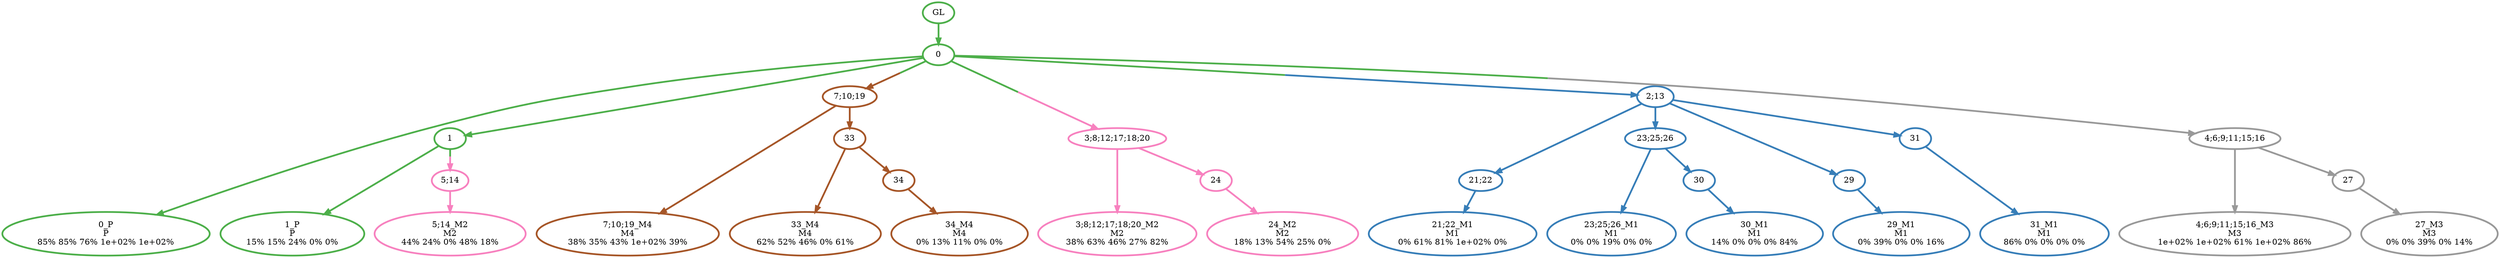 digraph T {
	{
		rank=same
		29 [penwidth=3,colorscheme=set19,color=3,label="0_P\nP\n85% 85% 76% 1e+02% 1e+02%"]
		27 [penwidth=3,colorscheme=set19,color=3,label="1_P\nP\n15% 15% 24% 0% 0%"]
		25 [penwidth=3,colorscheme=set19,color=2,label="21;22_M1\nM1\n0% 61% 81% 1e+02% 0%"]
		23 [penwidth=3,colorscheme=set19,color=2,label="23;25;26_M1\nM1\n0% 0% 19% 0% 0%"]
		21 [penwidth=3,colorscheme=set19,color=2,label="30_M1\nM1\n14% 0% 0% 0% 84%"]
		19 [penwidth=3,colorscheme=set19,color=2,label="29_M1\nM1\n0% 39% 0% 0% 16%"]
		17 [penwidth=3,colorscheme=set19,color=2,label="31_M1\nM1\n86% 0% 0% 0% 0%"]
		16 [penwidth=3,colorscheme=set19,color=8,label="5;14_M2\nM2\n44% 24% 0% 48% 18%"]
		15 [penwidth=3,colorscheme=set19,color=8,label="3;8;12;17;18;20_M2\nM2\n38% 63% 46% 27% 82%"]
		13 [penwidth=3,colorscheme=set19,color=8,label="24_M2\nM2\n18% 13% 54% 25% 0%"]
		12 [penwidth=3,colorscheme=set19,color=9,label="4;6;9;11;15;16_M3\nM3\n1e+02% 1e+02% 61% 1e+02% 86%"]
		10 [penwidth=3,colorscheme=set19,color=9,label="27_M3\nM3\n0% 0% 39% 0% 14%"]
		9 [penwidth=3,colorscheme=set19,color=7,label="7;10;19_M4\nM4\n38% 35% 43% 1e+02% 39%"]
		7 [penwidth=3,colorscheme=set19,color=7,label="33_M4\nM4\n62% 52% 46% 0% 61%"]
		5 [penwidth=3,colorscheme=set19,color=7,label="34_M4\nM4\n0% 13% 11% 0% 0%"]
	}
	31 [penwidth=3,colorscheme=set19,color=3,label="GL"]
	30 [penwidth=3,colorscheme=set19,color=3,label="0"]
	28 [penwidth=3,colorscheme=set19,color=3,label="1"]
	26 [penwidth=3,colorscheme=set19,color=2,label="21;22"]
	24 [penwidth=3,colorscheme=set19,color=2,label="23;25;26"]
	22 [penwidth=3,colorscheme=set19,color=2,label="30"]
	20 [penwidth=3,colorscheme=set19,color=2,label="29"]
	18 [penwidth=3,colorscheme=set19,color=2,label="31"]
	14 [penwidth=3,colorscheme=set19,color=8,label="24"]
	11 [penwidth=3,colorscheme=set19,color=9,label="27"]
	8 [penwidth=3,colorscheme=set19,color=7,label="33"]
	6 [penwidth=3,colorscheme=set19,color=7,label="34"]
	4 [penwidth=3,colorscheme=set19,color=7,label="7;10;19"]
	3 [penwidth=3,colorscheme=set19,color=8,label="5;14"]
	2 [penwidth=3,colorscheme=set19,color=8,label="3;8;12;17;18;20"]
	1 [penwidth=3,colorscheme=set19,color=2,label="2;13"]
	0 [penwidth=3,colorscheme=set19,color=9,label="4;6;9;11;15;16"]
	31 -> 30 [penwidth=3,colorscheme=set19,color=3]
	30 -> 29 [penwidth=3,colorscheme=set19,color=3]
	30 -> 28 [penwidth=3,colorscheme=set19,color=3]
	30 -> 4 [penwidth=3,colorscheme=set19,color="3;0.5:7"]
	30 -> 0 [penwidth=3,colorscheme=set19,color="3;0.5:9"]
	30 -> 2 [penwidth=3,colorscheme=set19,color="3;0.5:8"]
	30 -> 1 [penwidth=3,colorscheme=set19,color="3;0.5:2"]
	28 -> 27 [penwidth=3,colorscheme=set19,color=3]
	28 -> 3 [penwidth=3,colorscheme=set19,color="3;0.5:8"]
	26 -> 25 [penwidth=3,colorscheme=set19,color=2]
	24 -> 23 [penwidth=3,colorscheme=set19,color=2]
	24 -> 22 [penwidth=3,colorscheme=set19,color=2]
	22 -> 21 [penwidth=3,colorscheme=set19,color=2]
	20 -> 19 [penwidth=3,colorscheme=set19,color=2]
	18 -> 17 [penwidth=3,colorscheme=set19,color=2]
	14 -> 13 [penwidth=3,colorscheme=set19,color=8]
	11 -> 10 [penwidth=3,colorscheme=set19,color=9]
	8 -> 7 [penwidth=3,colorscheme=set19,color=7]
	8 -> 6 [penwidth=3,colorscheme=set19,color=7]
	6 -> 5 [penwidth=3,colorscheme=set19,color=7]
	4 -> 9 [penwidth=3,colorscheme=set19,color=7]
	4 -> 8 [penwidth=3,colorscheme=set19,color=7]
	3 -> 16 [penwidth=3,colorscheme=set19,color=8]
	2 -> 15 [penwidth=3,colorscheme=set19,color=8]
	2 -> 14 [penwidth=3,colorscheme=set19,color=8]
	1 -> 26 [penwidth=3,colorscheme=set19,color=2]
	1 -> 24 [penwidth=3,colorscheme=set19,color=2]
	1 -> 20 [penwidth=3,colorscheme=set19,color=2]
	1 -> 18 [penwidth=3,colorscheme=set19,color=2]
	0 -> 12 [penwidth=3,colorscheme=set19,color=9]
	0 -> 11 [penwidth=3,colorscheme=set19,color=9]
}
